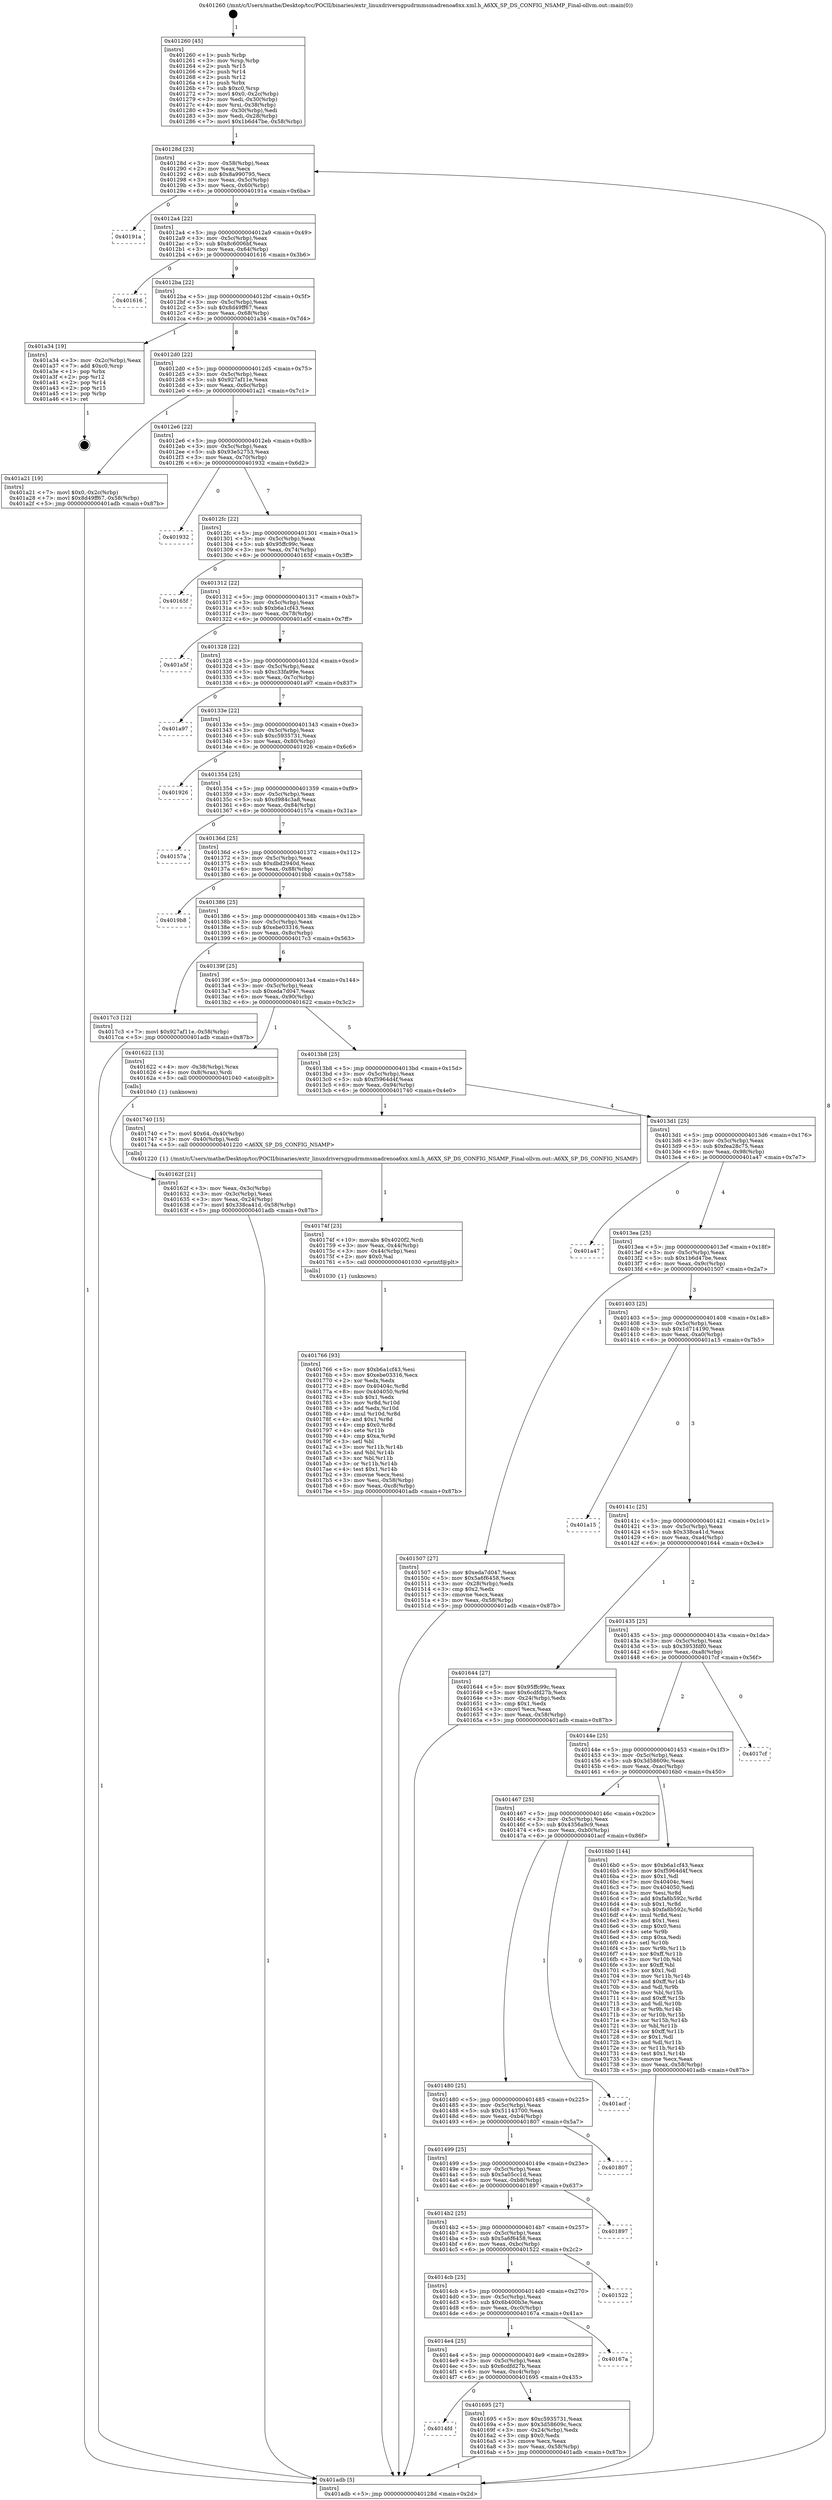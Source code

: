 digraph "0x401260" {
  label = "0x401260 (/mnt/c/Users/mathe/Desktop/tcc/POCII/binaries/extr_linuxdriversgpudrmmsmadrenoa6xx.xml.h_A6XX_SP_DS_CONFIG_NSAMP_Final-ollvm.out::main(0))"
  labelloc = "t"
  node[shape=record]

  Entry [label="",width=0.3,height=0.3,shape=circle,fillcolor=black,style=filled]
  "0x40128d" [label="{
     0x40128d [23]\l
     | [instrs]\l
     &nbsp;&nbsp;0x40128d \<+3\>: mov -0x58(%rbp),%eax\l
     &nbsp;&nbsp;0x401290 \<+2\>: mov %eax,%ecx\l
     &nbsp;&nbsp;0x401292 \<+6\>: sub $0x8a990795,%ecx\l
     &nbsp;&nbsp;0x401298 \<+3\>: mov %eax,-0x5c(%rbp)\l
     &nbsp;&nbsp;0x40129b \<+3\>: mov %ecx,-0x60(%rbp)\l
     &nbsp;&nbsp;0x40129e \<+6\>: je 000000000040191a \<main+0x6ba\>\l
  }"]
  "0x40191a" [label="{
     0x40191a\l
  }", style=dashed]
  "0x4012a4" [label="{
     0x4012a4 [22]\l
     | [instrs]\l
     &nbsp;&nbsp;0x4012a4 \<+5\>: jmp 00000000004012a9 \<main+0x49\>\l
     &nbsp;&nbsp;0x4012a9 \<+3\>: mov -0x5c(%rbp),%eax\l
     &nbsp;&nbsp;0x4012ac \<+5\>: sub $0x8c6006bf,%eax\l
     &nbsp;&nbsp;0x4012b1 \<+3\>: mov %eax,-0x64(%rbp)\l
     &nbsp;&nbsp;0x4012b4 \<+6\>: je 0000000000401616 \<main+0x3b6\>\l
  }"]
  Exit [label="",width=0.3,height=0.3,shape=circle,fillcolor=black,style=filled,peripheries=2]
  "0x401616" [label="{
     0x401616\l
  }", style=dashed]
  "0x4012ba" [label="{
     0x4012ba [22]\l
     | [instrs]\l
     &nbsp;&nbsp;0x4012ba \<+5\>: jmp 00000000004012bf \<main+0x5f\>\l
     &nbsp;&nbsp;0x4012bf \<+3\>: mov -0x5c(%rbp),%eax\l
     &nbsp;&nbsp;0x4012c2 \<+5\>: sub $0x8d49ff67,%eax\l
     &nbsp;&nbsp;0x4012c7 \<+3\>: mov %eax,-0x68(%rbp)\l
     &nbsp;&nbsp;0x4012ca \<+6\>: je 0000000000401a34 \<main+0x7d4\>\l
  }"]
  "0x401766" [label="{
     0x401766 [93]\l
     | [instrs]\l
     &nbsp;&nbsp;0x401766 \<+5\>: mov $0xb6a1cf43,%esi\l
     &nbsp;&nbsp;0x40176b \<+5\>: mov $0xebe03316,%ecx\l
     &nbsp;&nbsp;0x401770 \<+2\>: xor %edx,%edx\l
     &nbsp;&nbsp;0x401772 \<+8\>: mov 0x40404c,%r8d\l
     &nbsp;&nbsp;0x40177a \<+8\>: mov 0x404050,%r9d\l
     &nbsp;&nbsp;0x401782 \<+3\>: sub $0x1,%edx\l
     &nbsp;&nbsp;0x401785 \<+3\>: mov %r8d,%r10d\l
     &nbsp;&nbsp;0x401788 \<+3\>: add %edx,%r10d\l
     &nbsp;&nbsp;0x40178b \<+4\>: imul %r10d,%r8d\l
     &nbsp;&nbsp;0x40178f \<+4\>: and $0x1,%r8d\l
     &nbsp;&nbsp;0x401793 \<+4\>: cmp $0x0,%r8d\l
     &nbsp;&nbsp;0x401797 \<+4\>: sete %r11b\l
     &nbsp;&nbsp;0x40179b \<+4\>: cmp $0xa,%r9d\l
     &nbsp;&nbsp;0x40179f \<+3\>: setl %bl\l
     &nbsp;&nbsp;0x4017a2 \<+3\>: mov %r11b,%r14b\l
     &nbsp;&nbsp;0x4017a5 \<+3\>: and %bl,%r14b\l
     &nbsp;&nbsp;0x4017a8 \<+3\>: xor %bl,%r11b\l
     &nbsp;&nbsp;0x4017ab \<+3\>: or %r11b,%r14b\l
     &nbsp;&nbsp;0x4017ae \<+4\>: test $0x1,%r14b\l
     &nbsp;&nbsp;0x4017b2 \<+3\>: cmovne %ecx,%esi\l
     &nbsp;&nbsp;0x4017b5 \<+3\>: mov %esi,-0x58(%rbp)\l
     &nbsp;&nbsp;0x4017b8 \<+6\>: mov %eax,-0xc8(%rbp)\l
     &nbsp;&nbsp;0x4017be \<+5\>: jmp 0000000000401adb \<main+0x87b\>\l
  }"]
  "0x401a34" [label="{
     0x401a34 [19]\l
     | [instrs]\l
     &nbsp;&nbsp;0x401a34 \<+3\>: mov -0x2c(%rbp),%eax\l
     &nbsp;&nbsp;0x401a37 \<+7\>: add $0xc0,%rsp\l
     &nbsp;&nbsp;0x401a3e \<+1\>: pop %rbx\l
     &nbsp;&nbsp;0x401a3f \<+2\>: pop %r12\l
     &nbsp;&nbsp;0x401a41 \<+2\>: pop %r14\l
     &nbsp;&nbsp;0x401a43 \<+2\>: pop %r15\l
     &nbsp;&nbsp;0x401a45 \<+1\>: pop %rbp\l
     &nbsp;&nbsp;0x401a46 \<+1\>: ret\l
  }"]
  "0x4012d0" [label="{
     0x4012d0 [22]\l
     | [instrs]\l
     &nbsp;&nbsp;0x4012d0 \<+5\>: jmp 00000000004012d5 \<main+0x75\>\l
     &nbsp;&nbsp;0x4012d5 \<+3\>: mov -0x5c(%rbp),%eax\l
     &nbsp;&nbsp;0x4012d8 \<+5\>: sub $0x927af11e,%eax\l
     &nbsp;&nbsp;0x4012dd \<+3\>: mov %eax,-0x6c(%rbp)\l
     &nbsp;&nbsp;0x4012e0 \<+6\>: je 0000000000401a21 \<main+0x7c1\>\l
  }"]
  "0x40174f" [label="{
     0x40174f [23]\l
     | [instrs]\l
     &nbsp;&nbsp;0x40174f \<+10\>: movabs $0x4020f2,%rdi\l
     &nbsp;&nbsp;0x401759 \<+3\>: mov %eax,-0x44(%rbp)\l
     &nbsp;&nbsp;0x40175c \<+3\>: mov -0x44(%rbp),%esi\l
     &nbsp;&nbsp;0x40175f \<+2\>: mov $0x0,%al\l
     &nbsp;&nbsp;0x401761 \<+5\>: call 0000000000401030 \<printf@plt\>\l
     | [calls]\l
     &nbsp;&nbsp;0x401030 \{1\} (unknown)\l
  }"]
  "0x401a21" [label="{
     0x401a21 [19]\l
     | [instrs]\l
     &nbsp;&nbsp;0x401a21 \<+7\>: movl $0x0,-0x2c(%rbp)\l
     &nbsp;&nbsp;0x401a28 \<+7\>: movl $0x8d49ff67,-0x58(%rbp)\l
     &nbsp;&nbsp;0x401a2f \<+5\>: jmp 0000000000401adb \<main+0x87b\>\l
  }"]
  "0x4012e6" [label="{
     0x4012e6 [22]\l
     | [instrs]\l
     &nbsp;&nbsp;0x4012e6 \<+5\>: jmp 00000000004012eb \<main+0x8b\>\l
     &nbsp;&nbsp;0x4012eb \<+3\>: mov -0x5c(%rbp),%eax\l
     &nbsp;&nbsp;0x4012ee \<+5\>: sub $0x93e52753,%eax\l
     &nbsp;&nbsp;0x4012f3 \<+3\>: mov %eax,-0x70(%rbp)\l
     &nbsp;&nbsp;0x4012f6 \<+6\>: je 0000000000401932 \<main+0x6d2\>\l
  }"]
  "0x4014fd" [label="{
     0x4014fd\l
  }", style=dashed]
  "0x401932" [label="{
     0x401932\l
  }", style=dashed]
  "0x4012fc" [label="{
     0x4012fc [22]\l
     | [instrs]\l
     &nbsp;&nbsp;0x4012fc \<+5\>: jmp 0000000000401301 \<main+0xa1\>\l
     &nbsp;&nbsp;0x401301 \<+3\>: mov -0x5c(%rbp),%eax\l
     &nbsp;&nbsp;0x401304 \<+5\>: sub $0x95ffc99c,%eax\l
     &nbsp;&nbsp;0x401309 \<+3\>: mov %eax,-0x74(%rbp)\l
     &nbsp;&nbsp;0x40130c \<+6\>: je 000000000040165f \<main+0x3ff\>\l
  }"]
  "0x401695" [label="{
     0x401695 [27]\l
     | [instrs]\l
     &nbsp;&nbsp;0x401695 \<+5\>: mov $0xc5935731,%eax\l
     &nbsp;&nbsp;0x40169a \<+5\>: mov $0x3d58609c,%ecx\l
     &nbsp;&nbsp;0x40169f \<+3\>: mov -0x24(%rbp),%edx\l
     &nbsp;&nbsp;0x4016a2 \<+3\>: cmp $0x0,%edx\l
     &nbsp;&nbsp;0x4016a5 \<+3\>: cmove %ecx,%eax\l
     &nbsp;&nbsp;0x4016a8 \<+3\>: mov %eax,-0x58(%rbp)\l
     &nbsp;&nbsp;0x4016ab \<+5\>: jmp 0000000000401adb \<main+0x87b\>\l
  }"]
  "0x40165f" [label="{
     0x40165f\l
  }", style=dashed]
  "0x401312" [label="{
     0x401312 [22]\l
     | [instrs]\l
     &nbsp;&nbsp;0x401312 \<+5\>: jmp 0000000000401317 \<main+0xb7\>\l
     &nbsp;&nbsp;0x401317 \<+3\>: mov -0x5c(%rbp),%eax\l
     &nbsp;&nbsp;0x40131a \<+5\>: sub $0xb6a1cf43,%eax\l
     &nbsp;&nbsp;0x40131f \<+3\>: mov %eax,-0x78(%rbp)\l
     &nbsp;&nbsp;0x401322 \<+6\>: je 0000000000401a5f \<main+0x7ff\>\l
  }"]
  "0x4014e4" [label="{
     0x4014e4 [25]\l
     | [instrs]\l
     &nbsp;&nbsp;0x4014e4 \<+5\>: jmp 00000000004014e9 \<main+0x289\>\l
     &nbsp;&nbsp;0x4014e9 \<+3\>: mov -0x5c(%rbp),%eax\l
     &nbsp;&nbsp;0x4014ec \<+5\>: sub $0x6cdfd27b,%eax\l
     &nbsp;&nbsp;0x4014f1 \<+6\>: mov %eax,-0xc4(%rbp)\l
     &nbsp;&nbsp;0x4014f7 \<+6\>: je 0000000000401695 \<main+0x435\>\l
  }"]
  "0x401a5f" [label="{
     0x401a5f\l
  }", style=dashed]
  "0x401328" [label="{
     0x401328 [22]\l
     | [instrs]\l
     &nbsp;&nbsp;0x401328 \<+5\>: jmp 000000000040132d \<main+0xcd\>\l
     &nbsp;&nbsp;0x40132d \<+3\>: mov -0x5c(%rbp),%eax\l
     &nbsp;&nbsp;0x401330 \<+5\>: sub $0xc33fa99e,%eax\l
     &nbsp;&nbsp;0x401335 \<+3\>: mov %eax,-0x7c(%rbp)\l
     &nbsp;&nbsp;0x401338 \<+6\>: je 0000000000401a97 \<main+0x837\>\l
  }"]
  "0x40167a" [label="{
     0x40167a\l
  }", style=dashed]
  "0x401a97" [label="{
     0x401a97\l
  }", style=dashed]
  "0x40133e" [label="{
     0x40133e [22]\l
     | [instrs]\l
     &nbsp;&nbsp;0x40133e \<+5\>: jmp 0000000000401343 \<main+0xe3\>\l
     &nbsp;&nbsp;0x401343 \<+3\>: mov -0x5c(%rbp),%eax\l
     &nbsp;&nbsp;0x401346 \<+5\>: sub $0xc5935731,%eax\l
     &nbsp;&nbsp;0x40134b \<+3\>: mov %eax,-0x80(%rbp)\l
     &nbsp;&nbsp;0x40134e \<+6\>: je 0000000000401926 \<main+0x6c6\>\l
  }"]
  "0x4014cb" [label="{
     0x4014cb [25]\l
     | [instrs]\l
     &nbsp;&nbsp;0x4014cb \<+5\>: jmp 00000000004014d0 \<main+0x270\>\l
     &nbsp;&nbsp;0x4014d0 \<+3\>: mov -0x5c(%rbp),%eax\l
     &nbsp;&nbsp;0x4014d3 \<+5\>: sub $0x6b400b3e,%eax\l
     &nbsp;&nbsp;0x4014d8 \<+6\>: mov %eax,-0xc0(%rbp)\l
     &nbsp;&nbsp;0x4014de \<+6\>: je 000000000040167a \<main+0x41a\>\l
  }"]
  "0x401926" [label="{
     0x401926\l
  }", style=dashed]
  "0x401354" [label="{
     0x401354 [25]\l
     | [instrs]\l
     &nbsp;&nbsp;0x401354 \<+5\>: jmp 0000000000401359 \<main+0xf9\>\l
     &nbsp;&nbsp;0x401359 \<+3\>: mov -0x5c(%rbp),%eax\l
     &nbsp;&nbsp;0x40135c \<+5\>: sub $0xd984c3a8,%eax\l
     &nbsp;&nbsp;0x401361 \<+6\>: mov %eax,-0x84(%rbp)\l
     &nbsp;&nbsp;0x401367 \<+6\>: je 000000000040157a \<main+0x31a\>\l
  }"]
  "0x401522" [label="{
     0x401522\l
  }", style=dashed]
  "0x40157a" [label="{
     0x40157a\l
  }", style=dashed]
  "0x40136d" [label="{
     0x40136d [25]\l
     | [instrs]\l
     &nbsp;&nbsp;0x40136d \<+5\>: jmp 0000000000401372 \<main+0x112\>\l
     &nbsp;&nbsp;0x401372 \<+3\>: mov -0x5c(%rbp),%eax\l
     &nbsp;&nbsp;0x401375 \<+5\>: sub $0xdbd2940d,%eax\l
     &nbsp;&nbsp;0x40137a \<+6\>: mov %eax,-0x88(%rbp)\l
     &nbsp;&nbsp;0x401380 \<+6\>: je 00000000004019b8 \<main+0x758\>\l
  }"]
  "0x4014b2" [label="{
     0x4014b2 [25]\l
     | [instrs]\l
     &nbsp;&nbsp;0x4014b2 \<+5\>: jmp 00000000004014b7 \<main+0x257\>\l
     &nbsp;&nbsp;0x4014b7 \<+3\>: mov -0x5c(%rbp),%eax\l
     &nbsp;&nbsp;0x4014ba \<+5\>: sub $0x5a6f6458,%eax\l
     &nbsp;&nbsp;0x4014bf \<+6\>: mov %eax,-0xbc(%rbp)\l
     &nbsp;&nbsp;0x4014c5 \<+6\>: je 0000000000401522 \<main+0x2c2\>\l
  }"]
  "0x4019b8" [label="{
     0x4019b8\l
  }", style=dashed]
  "0x401386" [label="{
     0x401386 [25]\l
     | [instrs]\l
     &nbsp;&nbsp;0x401386 \<+5\>: jmp 000000000040138b \<main+0x12b\>\l
     &nbsp;&nbsp;0x40138b \<+3\>: mov -0x5c(%rbp),%eax\l
     &nbsp;&nbsp;0x40138e \<+5\>: sub $0xebe03316,%eax\l
     &nbsp;&nbsp;0x401393 \<+6\>: mov %eax,-0x8c(%rbp)\l
     &nbsp;&nbsp;0x401399 \<+6\>: je 00000000004017c3 \<main+0x563\>\l
  }"]
  "0x401897" [label="{
     0x401897\l
  }", style=dashed]
  "0x4017c3" [label="{
     0x4017c3 [12]\l
     | [instrs]\l
     &nbsp;&nbsp;0x4017c3 \<+7\>: movl $0x927af11e,-0x58(%rbp)\l
     &nbsp;&nbsp;0x4017ca \<+5\>: jmp 0000000000401adb \<main+0x87b\>\l
  }"]
  "0x40139f" [label="{
     0x40139f [25]\l
     | [instrs]\l
     &nbsp;&nbsp;0x40139f \<+5\>: jmp 00000000004013a4 \<main+0x144\>\l
     &nbsp;&nbsp;0x4013a4 \<+3\>: mov -0x5c(%rbp),%eax\l
     &nbsp;&nbsp;0x4013a7 \<+5\>: sub $0xeda7d047,%eax\l
     &nbsp;&nbsp;0x4013ac \<+6\>: mov %eax,-0x90(%rbp)\l
     &nbsp;&nbsp;0x4013b2 \<+6\>: je 0000000000401622 \<main+0x3c2\>\l
  }"]
  "0x401499" [label="{
     0x401499 [25]\l
     | [instrs]\l
     &nbsp;&nbsp;0x401499 \<+5\>: jmp 000000000040149e \<main+0x23e\>\l
     &nbsp;&nbsp;0x40149e \<+3\>: mov -0x5c(%rbp),%eax\l
     &nbsp;&nbsp;0x4014a1 \<+5\>: sub $0x5a05cc1d,%eax\l
     &nbsp;&nbsp;0x4014a6 \<+6\>: mov %eax,-0xb8(%rbp)\l
     &nbsp;&nbsp;0x4014ac \<+6\>: je 0000000000401897 \<main+0x637\>\l
  }"]
  "0x401622" [label="{
     0x401622 [13]\l
     | [instrs]\l
     &nbsp;&nbsp;0x401622 \<+4\>: mov -0x38(%rbp),%rax\l
     &nbsp;&nbsp;0x401626 \<+4\>: mov 0x8(%rax),%rdi\l
     &nbsp;&nbsp;0x40162a \<+5\>: call 0000000000401040 \<atoi@plt\>\l
     | [calls]\l
     &nbsp;&nbsp;0x401040 \{1\} (unknown)\l
  }"]
  "0x4013b8" [label="{
     0x4013b8 [25]\l
     | [instrs]\l
     &nbsp;&nbsp;0x4013b8 \<+5\>: jmp 00000000004013bd \<main+0x15d\>\l
     &nbsp;&nbsp;0x4013bd \<+3\>: mov -0x5c(%rbp),%eax\l
     &nbsp;&nbsp;0x4013c0 \<+5\>: sub $0xf5964d4f,%eax\l
     &nbsp;&nbsp;0x4013c5 \<+6\>: mov %eax,-0x94(%rbp)\l
     &nbsp;&nbsp;0x4013cb \<+6\>: je 0000000000401740 \<main+0x4e0\>\l
  }"]
  "0x401807" [label="{
     0x401807\l
  }", style=dashed]
  "0x401740" [label="{
     0x401740 [15]\l
     | [instrs]\l
     &nbsp;&nbsp;0x401740 \<+7\>: movl $0x64,-0x40(%rbp)\l
     &nbsp;&nbsp;0x401747 \<+3\>: mov -0x40(%rbp),%edi\l
     &nbsp;&nbsp;0x40174a \<+5\>: call 0000000000401220 \<A6XX_SP_DS_CONFIG_NSAMP\>\l
     | [calls]\l
     &nbsp;&nbsp;0x401220 \{1\} (/mnt/c/Users/mathe/Desktop/tcc/POCII/binaries/extr_linuxdriversgpudrmmsmadrenoa6xx.xml.h_A6XX_SP_DS_CONFIG_NSAMP_Final-ollvm.out::A6XX_SP_DS_CONFIG_NSAMP)\l
  }"]
  "0x4013d1" [label="{
     0x4013d1 [25]\l
     | [instrs]\l
     &nbsp;&nbsp;0x4013d1 \<+5\>: jmp 00000000004013d6 \<main+0x176\>\l
     &nbsp;&nbsp;0x4013d6 \<+3\>: mov -0x5c(%rbp),%eax\l
     &nbsp;&nbsp;0x4013d9 \<+5\>: sub $0xfea28c75,%eax\l
     &nbsp;&nbsp;0x4013de \<+6\>: mov %eax,-0x98(%rbp)\l
     &nbsp;&nbsp;0x4013e4 \<+6\>: je 0000000000401a47 \<main+0x7e7\>\l
  }"]
  "0x401480" [label="{
     0x401480 [25]\l
     | [instrs]\l
     &nbsp;&nbsp;0x401480 \<+5\>: jmp 0000000000401485 \<main+0x225\>\l
     &nbsp;&nbsp;0x401485 \<+3\>: mov -0x5c(%rbp),%eax\l
     &nbsp;&nbsp;0x401488 \<+5\>: sub $0x51143700,%eax\l
     &nbsp;&nbsp;0x40148d \<+6\>: mov %eax,-0xb4(%rbp)\l
     &nbsp;&nbsp;0x401493 \<+6\>: je 0000000000401807 \<main+0x5a7\>\l
  }"]
  "0x401a47" [label="{
     0x401a47\l
  }", style=dashed]
  "0x4013ea" [label="{
     0x4013ea [25]\l
     | [instrs]\l
     &nbsp;&nbsp;0x4013ea \<+5\>: jmp 00000000004013ef \<main+0x18f\>\l
     &nbsp;&nbsp;0x4013ef \<+3\>: mov -0x5c(%rbp),%eax\l
     &nbsp;&nbsp;0x4013f2 \<+5\>: sub $0x1b6d47be,%eax\l
     &nbsp;&nbsp;0x4013f7 \<+6\>: mov %eax,-0x9c(%rbp)\l
     &nbsp;&nbsp;0x4013fd \<+6\>: je 0000000000401507 \<main+0x2a7\>\l
  }"]
  "0x401acf" [label="{
     0x401acf\l
  }", style=dashed]
  "0x401507" [label="{
     0x401507 [27]\l
     | [instrs]\l
     &nbsp;&nbsp;0x401507 \<+5\>: mov $0xeda7d047,%eax\l
     &nbsp;&nbsp;0x40150c \<+5\>: mov $0x5a6f6458,%ecx\l
     &nbsp;&nbsp;0x401511 \<+3\>: mov -0x28(%rbp),%edx\l
     &nbsp;&nbsp;0x401514 \<+3\>: cmp $0x2,%edx\l
     &nbsp;&nbsp;0x401517 \<+3\>: cmovne %ecx,%eax\l
     &nbsp;&nbsp;0x40151a \<+3\>: mov %eax,-0x58(%rbp)\l
     &nbsp;&nbsp;0x40151d \<+5\>: jmp 0000000000401adb \<main+0x87b\>\l
  }"]
  "0x401403" [label="{
     0x401403 [25]\l
     | [instrs]\l
     &nbsp;&nbsp;0x401403 \<+5\>: jmp 0000000000401408 \<main+0x1a8\>\l
     &nbsp;&nbsp;0x401408 \<+3\>: mov -0x5c(%rbp),%eax\l
     &nbsp;&nbsp;0x40140b \<+5\>: sub $0x1d714190,%eax\l
     &nbsp;&nbsp;0x401410 \<+6\>: mov %eax,-0xa0(%rbp)\l
     &nbsp;&nbsp;0x401416 \<+6\>: je 0000000000401a15 \<main+0x7b5\>\l
  }"]
  "0x401adb" [label="{
     0x401adb [5]\l
     | [instrs]\l
     &nbsp;&nbsp;0x401adb \<+5\>: jmp 000000000040128d \<main+0x2d\>\l
  }"]
  "0x401260" [label="{
     0x401260 [45]\l
     | [instrs]\l
     &nbsp;&nbsp;0x401260 \<+1\>: push %rbp\l
     &nbsp;&nbsp;0x401261 \<+3\>: mov %rsp,%rbp\l
     &nbsp;&nbsp;0x401264 \<+2\>: push %r15\l
     &nbsp;&nbsp;0x401266 \<+2\>: push %r14\l
     &nbsp;&nbsp;0x401268 \<+2\>: push %r12\l
     &nbsp;&nbsp;0x40126a \<+1\>: push %rbx\l
     &nbsp;&nbsp;0x40126b \<+7\>: sub $0xc0,%rsp\l
     &nbsp;&nbsp;0x401272 \<+7\>: movl $0x0,-0x2c(%rbp)\l
     &nbsp;&nbsp;0x401279 \<+3\>: mov %edi,-0x30(%rbp)\l
     &nbsp;&nbsp;0x40127c \<+4\>: mov %rsi,-0x38(%rbp)\l
     &nbsp;&nbsp;0x401280 \<+3\>: mov -0x30(%rbp),%edi\l
     &nbsp;&nbsp;0x401283 \<+3\>: mov %edi,-0x28(%rbp)\l
     &nbsp;&nbsp;0x401286 \<+7\>: movl $0x1b6d47be,-0x58(%rbp)\l
  }"]
  "0x40162f" [label="{
     0x40162f [21]\l
     | [instrs]\l
     &nbsp;&nbsp;0x40162f \<+3\>: mov %eax,-0x3c(%rbp)\l
     &nbsp;&nbsp;0x401632 \<+3\>: mov -0x3c(%rbp),%eax\l
     &nbsp;&nbsp;0x401635 \<+3\>: mov %eax,-0x24(%rbp)\l
     &nbsp;&nbsp;0x401638 \<+7\>: movl $0x338ca41d,-0x58(%rbp)\l
     &nbsp;&nbsp;0x40163f \<+5\>: jmp 0000000000401adb \<main+0x87b\>\l
  }"]
  "0x401467" [label="{
     0x401467 [25]\l
     | [instrs]\l
     &nbsp;&nbsp;0x401467 \<+5\>: jmp 000000000040146c \<main+0x20c\>\l
     &nbsp;&nbsp;0x40146c \<+3\>: mov -0x5c(%rbp),%eax\l
     &nbsp;&nbsp;0x40146f \<+5\>: sub $0x4356a9c9,%eax\l
     &nbsp;&nbsp;0x401474 \<+6\>: mov %eax,-0xb0(%rbp)\l
     &nbsp;&nbsp;0x40147a \<+6\>: je 0000000000401acf \<main+0x86f\>\l
  }"]
  "0x401a15" [label="{
     0x401a15\l
  }", style=dashed]
  "0x40141c" [label="{
     0x40141c [25]\l
     | [instrs]\l
     &nbsp;&nbsp;0x40141c \<+5\>: jmp 0000000000401421 \<main+0x1c1\>\l
     &nbsp;&nbsp;0x401421 \<+3\>: mov -0x5c(%rbp),%eax\l
     &nbsp;&nbsp;0x401424 \<+5\>: sub $0x338ca41d,%eax\l
     &nbsp;&nbsp;0x401429 \<+6\>: mov %eax,-0xa4(%rbp)\l
     &nbsp;&nbsp;0x40142f \<+6\>: je 0000000000401644 \<main+0x3e4\>\l
  }"]
  "0x4016b0" [label="{
     0x4016b0 [144]\l
     | [instrs]\l
     &nbsp;&nbsp;0x4016b0 \<+5\>: mov $0xb6a1cf43,%eax\l
     &nbsp;&nbsp;0x4016b5 \<+5\>: mov $0xf5964d4f,%ecx\l
     &nbsp;&nbsp;0x4016ba \<+2\>: mov $0x1,%dl\l
     &nbsp;&nbsp;0x4016bc \<+7\>: mov 0x40404c,%esi\l
     &nbsp;&nbsp;0x4016c3 \<+7\>: mov 0x404050,%edi\l
     &nbsp;&nbsp;0x4016ca \<+3\>: mov %esi,%r8d\l
     &nbsp;&nbsp;0x4016cd \<+7\>: add $0xfa8b592c,%r8d\l
     &nbsp;&nbsp;0x4016d4 \<+4\>: sub $0x1,%r8d\l
     &nbsp;&nbsp;0x4016d8 \<+7\>: sub $0xfa8b592c,%r8d\l
     &nbsp;&nbsp;0x4016df \<+4\>: imul %r8d,%esi\l
     &nbsp;&nbsp;0x4016e3 \<+3\>: and $0x1,%esi\l
     &nbsp;&nbsp;0x4016e6 \<+3\>: cmp $0x0,%esi\l
     &nbsp;&nbsp;0x4016e9 \<+4\>: sete %r9b\l
     &nbsp;&nbsp;0x4016ed \<+3\>: cmp $0xa,%edi\l
     &nbsp;&nbsp;0x4016f0 \<+4\>: setl %r10b\l
     &nbsp;&nbsp;0x4016f4 \<+3\>: mov %r9b,%r11b\l
     &nbsp;&nbsp;0x4016f7 \<+4\>: xor $0xff,%r11b\l
     &nbsp;&nbsp;0x4016fb \<+3\>: mov %r10b,%bl\l
     &nbsp;&nbsp;0x4016fe \<+3\>: xor $0xff,%bl\l
     &nbsp;&nbsp;0x401701 \<+3\>: xor $0x1,%dl\l
     &nbsp;&nbsp;0x401704 \<+3\>: mov %r11b,%r14b\l
     &nbsp;&nbsp;0x401707 \<+4\>: and $0xff,%r14b\l
     &nbsp;&nbsp;0x40170b \<+3\>: and %dl,%r9b\l
     &nbsp;&nbsp;0x40170e \<+3\>: mov %bl,%r15b\l
     &nbsp;&nbsp;0x401711 \<+4\>: and $0xff,%r15b\l
     &nbsp;&nbsp;0x401715 \<+3\>: and %dl,%r10b\l
     &nbsp;&nbsp;0x401718 \<+3\>: or %r9b,%r14b\l
     &nbsp;&nbsp;0x40171b \<+3\>: or %r10b,%r15b\l
     &nbsp;&nbsp;0x40171e \<+3\>: xor %r15b,%r14b\l
     &nbsp;&nbsp;0x401721 \<+3\>: or %bl,%r11b\l
     &nbsp;&nbsp;0x401724 \<+4\>: xor $0xff,%r11b\l
     &nbsp;&nbsp;0x401728 \<+3\>: or $0x1,%dl\l
     &nbsp;&nbsp;0x40172b \<+3\>: and %dl,%r11b\l
     &nbsp;&nbsp;0x40172e \<+3\>: or %r11b,%r14b\l
     &nbsp;&nbsp;0x401731 \<+4\>: test $0x1,%r14b\l
     &nbsp;&nbsp;0x401735 \<+3\>: cmovne %ecx,%eax\l
     &nbsp;&nbsp;0x401738 \<+3\>: mov %eax,-0x58(%rbp)\l
     &nbsp;&nbsp;0x40173b \<+5\>: jmp 0000000000401adb \<main+0x87b\>\l
  }"]
  "0x401644" [label="{
     0x401644 [27]\l
     | [instrs]\l
     &nbsp;&nbsp;0x401644 \<+5\>: mov $0x95ffc99c,%eax\l
     &nbsp;&nbsp;0x401649 \<+5\>: mov $0x6cdfd27b,%ecx\l
     &nbsp;&nbsp;0x40164e \<+3\>: mov -0x24(%rbp),%edx\l
     &nbsp;&nbsp;0x401651 \<+3\>: cmp $0x1,%edx\l
     &nbsp;&nbsp;0x401654 \<+3\>: cmovl %ecx,%eax\l
     &nbsp;&nbsp;0x401657 \<+3\>: mov %eax,-0x58(%rbp)\l
     &nbsp;&nbsp;0x40165a \<+5\>: jmp 0000000000401adb \<main+0x87b\>\l
  }"]
  "0x401435" [label="{
     0x401435 [25]\l
     | [instrs]\l
     &nbsp;&nbsp;0x401435 \<+5\>: jmp 000000000040143a \<main+0x1da\>\l
     &nbsp;&nbsp;0x40143a \<+3\>: mov -0x5c(%rbp),%eax\l
     &nbsp;&nbsp;0x40143d \<+5\>: sub $0x3953fdf0,%eax\l
     &nbsp;&nbsp;0x401442 \<+6\>: mov %eax,-0xa8(%rbp)\l
     &nbsp;&nbsp;0x401448 \<+6\>: je 00000000004017cf \<main+0x56f\>\l
  }"]
  "0x40144e" [label="{
     0x40144e [25]\l
     | [instrs]\l
     &nbsp;&nbsp;0x40144e \<+5\>: jmp 0000000000401453 \<main+0x1f3\>\l
     &nbsp;&nbsp;0x401453 \<+3\>: mov -0x5c(%rbp),%eax\l
     &nbsp;&nbsp;0x401456 \<+5\>: sub $0x3d58609c,%eax\l
     &nbsp;&nbsp;0x40145b \<+6\>: mov %eax,-0xac(%rbp)\l
     &nbsp;&nbsp;0x401461 \<+6\>: je 00000000004016b0 \<main+0x450\>\l
  }"]
  "0x4017cf" [label="{
     0x4017cf\l
  }", style=dashed]
  Entry -> "0x401260" [label=" 1"]
  "0x40128d" -> "0x40191a" [label=" 0"]
  "0x40128d" -> "0x4012a4" [label=" 9"]
  "0x401a34" -> Exit [label=" 1"]
  "0x4012a4" -> "0x401616" [label=" 0"]
  "0x4012a4" -> "0x4012ba" [label=" 9"]
  "0x401a21" -> "0x401adb" [label=" 1"]
  "0x4012ba" -> "0x401a34" [label=" 1"]
  "0x4012ba" -> "0x4012d0" [label=" 8"]
  "0x4017c3" -> "0x401adb" [label=" 1"]
  "0x4012d0" -> "0x401a21" [label=" 1"]
  "0x4012d0" -> "0x4012e6" [label=" 7"]
  "0x401766" -> "0x401adb" [label=" 1"]
  "0x4012e6" -> "0x401932" [label=" 0"]
  "0x4012e6" -> "0x4012fc" [label=" 7"]
  "0x40174f" -> "0x401766" [label=" 1"]
  "0x4012fc" -> "0x40165f" [label=" 0"]
  "0x4012fc" -> "0x401312" [label=" 7"]
  "0x401740" -> "0x40174f" [label=" 1"]
  "0x401312" -> "0x401a5f" [label=" 0"]
  "0x401312" -> "0x401328" [label=" 7"]
  "0x401695" -> "0x401adb" [label=" 1"]
  "0x401328" -> "0x401a97" [label=" 0"]
  "0x401328" -> "0x40133e" [label=" 7"]
  "0x4014e4" -> "0x4014fd" [label=" 0"]
  "0x40133e" -> "0x401926" [label=" 0"]
  "0x40133e" -> "0x401354" [label=" 7"]
  "0x4016b0" -> "0x401adb" [label=" 1"]
  "0x401354" -> "0x40157a" [label=" 0"]
  "0x401354" -> "0x40136d" [label=" 7"]
  "0x4014cb" -> "0x4014e4" [label=" 1"]
  "0x40136d" -> "0x4019b8" [label=" 0"]
  "0x40136d" -> "0x401386" [label=" 7"]
  "0x4014e4" -> "0x401695" [label=" 1"]
  "0x401386" -> "0x4017c3" [label=" 1"]
  "0x401386" -> "0x40139f" [label=" 6"]
  "0x4014b2" -> "0x4014cb" [label=" 1"]
  "0x40139f" -> "0x401622" [label=" 1"]
  "0x40139f" -> "0x4013b8" [label=" 5"]
  "0x4014cb" -> "0x40167a" [label=" 0"]
  "0x4013b8" -> "0x401740" [label=" 1"]
  "0x4013b8" -> "0x4013d1" [label=" 4"]
  "0x401499" -> "0x4014b2" [label=" 1"]
  "0x4013d1" -> "0x401a47" [label=" 0"]
  "0x4013d1" -> "0x4013ea" [label=" 4"]
  "0x4014b2" -> "0x401522" [label=" 0"]
  "0x4013ea" -> "0x401507" [label=" 1"]
  "0x4013ea" -> "0x401403" [label=" 3"]
  "0x401507" -> "0x401adb" [label=" 1"]
  "0x401260" -> "0x40128d" [label=" 1"]
  "0x401adb" -> "0x40128d" [label=" 8"]
  "0x401622" -> "0x40162f" [label=" 1"]
  "0x40162f" -> "0x401adb" [label=" 1"]
  "0x401480" -> "0x401499" [label=" 1"]
  "0x401403" -> "0x401a15" [label=" 0"]
  "0x401403" -> "0x40141c" [label=" 3"]
  "0x401499" -> "0x401897" [label=" 0"]
  "0x40141c" -> "0x401644" [label=" 1"]
  "0x40141c" -> "0x401435" [label=" 2"]
  "0x401644" -> "0x401adb" [label=" 1"]
  "0x401467" -> "0x401480" [label=" 1"]
  "0x401435" -> "0x4017cf" [label=" 0"]
  "0x401435" -> "0x40144e" [label=" 2"]
  "0x401467" -> "0x401acf" [label=" 0"]
  "0x40144e" -> "0x4016b0" [label=" 1"]
  "0x40144e" -> "0x401467" [label=" 1"]
  "0x401480" -> "0x401807" [label=" 0"]
}
